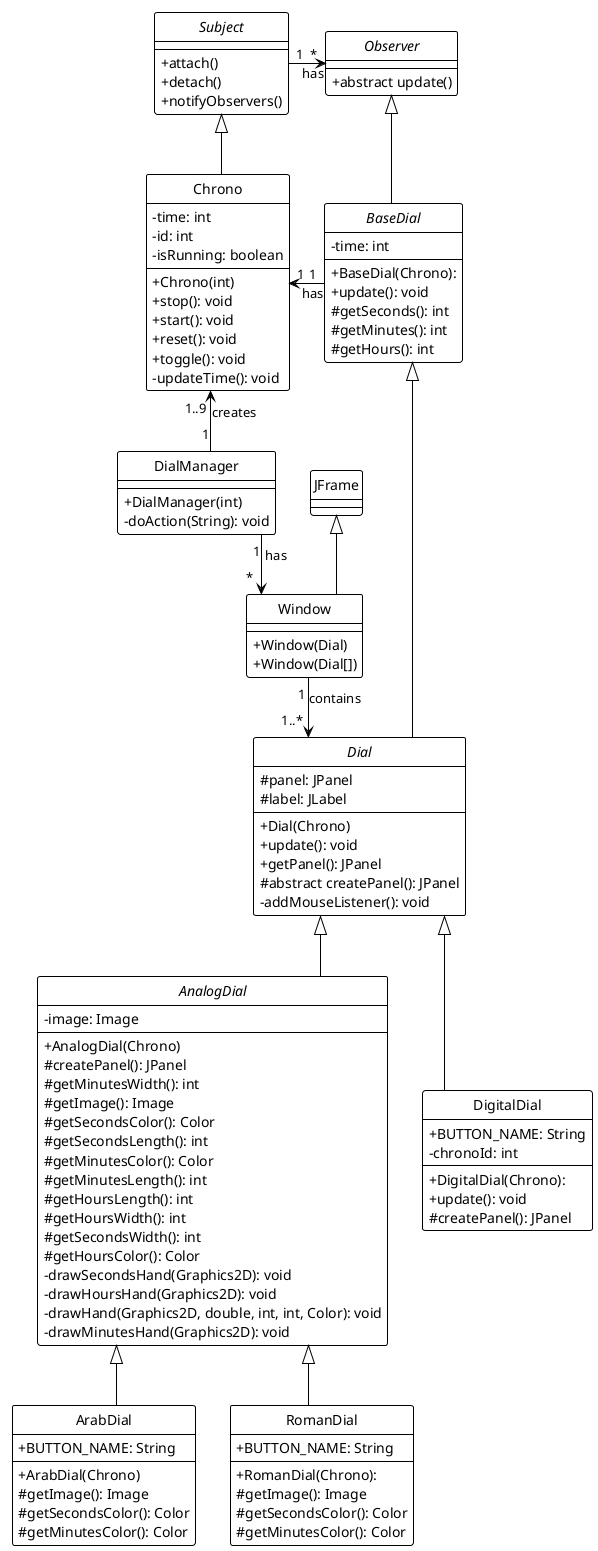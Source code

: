 @startuml
skinparam classAttributeIconSize 0
hide circle

!theme plain
top to bottom direction
skinparam linetype ortho

abstract class Subject {
    +attach()
    +detach()
    +notifyObservers()
}

abstract class Observer {
    + abstract update()
}

class Chrono {
  + Chrono(int)
  + stop(): void
  + start(): void
  + reset(): void
  + toggle(): void
  - updateTime(): void
   -time: int
   -id: int
   -isRunning: boolean
}

abstract class BaseDial {
  + BaseDial(Chrono):
  + update(): void
  # getSeconds(): int
  # getMinutes(): int
  # getHours(): int
   -time: int
}

abstract class Dial {
  + Dial(Chrono)
  + update(): void
  + getPanel(): JPanel
  # abstract createPanel(): JPanel
  - addMouseListener(): void
  # panel: JPanel
  # label: JLabel
}

abstract class AnalogDial {
  + AnalogDial(Chrono)
  # createPanel(): JPanel
  # getMinutesWidth(): int
  # getImage(): Image
  # getSecondsColor(): Color
  # getSecondsLength(): int
  # getMinutesColor(): Color
  # getMinutesLength(): int
  # getHoursLength(): int
  # getHoursWidth(): int
  # getSecondsWidth(): int
  # getHoursColor(): Color
  - drawSecondsHand(Graphics2D): void
  - drawHoursHand(Graphics2D): void
  - drawHand(Graphics2D, double, int, int, Color): void
  - drawMinutesHand(Graphics2D): void
  - image: Image
}

class ArabDial {
  + ArabDial(Chrono)
   #getImage(): Image
   #getSecondsColor(): Color
   #getMinutesColor(): Color
   + BUTTON_NAME: String
}

class RomanDial {
   + RomanDial(Chrono):
   #getImage(): Image
   #getSecondsColor(): Color
   #getMinutesColor(): Color
   + BUTTON_NAME: String
}

class DigitalDial {
  + DigitalDial(Chrono):
  + update(): void
  # createPanel(): JPanel
   +BUTTON_NAME: String
   -chronoId: int
}

class DialManager {
  + DialManager(int)
  - doAction(String): void
}

class Window {
  + Window(Dial)
  + Window(Dial[])
}

class JFrame {

}

Dial        -UP-^   BaseDial
Chrono      -UP-^   Subject
BaseDial    -UP-^   Observer
AnalogDial  -UP-^   Dial
ArabDial    -UP-^   AnalogDial
DigitalDial -UP-^   Dial
RomanDial   -UP-^   AnalogDial
Window      -UP-^   JFrame


Subject     "1"--right-->"*"   Observer: has
BaseDial    "1"--left->"1"    Chrono: has

Chrono      "1..9 "<--"1 "        DialManager: creates
DialManager "1   "-->"*"           Window: " has"
Window      "1 "-->"1..*"     Dial: contains
@enduml
